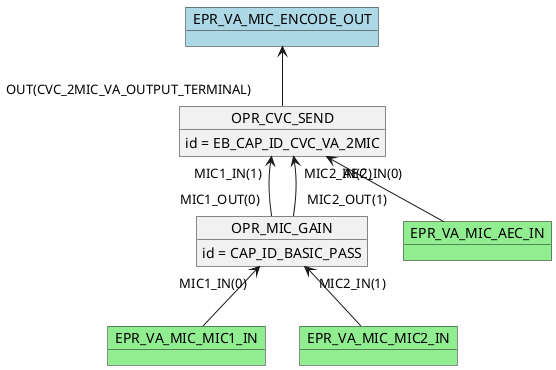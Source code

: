 @startuml

        object OPR_MIC_GAIN
        OPR_MIC_GAIN : id = CAP_ID_BASIC_PASS
        object OPR_CVC_SEND
        OPR_CVC_SEND : id = EB_CAP_ID_CVC_VA_2MIC
        OPR_CVC_SEND "MIC1_IN(1)"<-- "MIC1_OUT(0)" OPR_MIC_GAIN
        OPR_CVC_SEND "MIC2_IN(2)"<-- "MIC2_OUT(1)" OPR_MIC_GAIN
        object EPR_VA_MIC_AEC_IN #lightgreen
        OPR_CVC_SEND "AEC_IN(0)" <-- EPR_VA_MIC_AEC_IN
        object EPR_VA_MIC_MIC1_IN #lightgreen
        OPR_MIC_GAIN "MIC1_IN(0)" <-- EPR_VA_MIC_MIC1_IN
        object EPR_VA_MIC_MIC2_IN #lightgreen
        OPR_MIC_GAIN "MIC2_IN(1)" <-- EPR_VA_MIC_MIC2_IN
        object EPR_VA_MIC_ENCODE_OUT #lightblue
        EPR_VA_MIC_ENCODE_OUT <-- "OUT(CVC_2MIC_VA_OUTPUT_TERMINAL)" OPR_CVC_SEND
    @enduml
